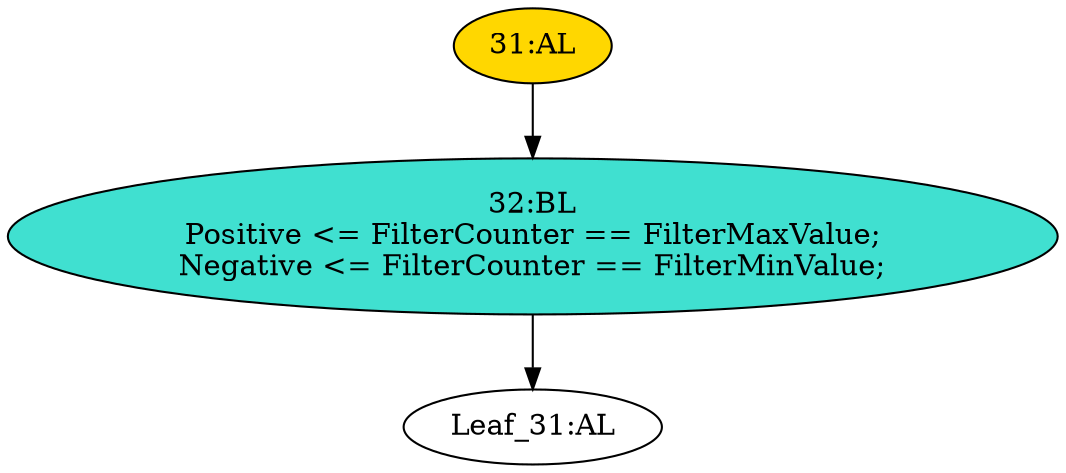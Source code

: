 strict digraph "" {
	node [label="\N"];
	"32:BL"	 [ast="<pyverilog.vparser.ast.Block object at 0x7ff061cd96d0>",
		fillcolor=turquoise,
		label="32:BL
Positive <= FilterCounter == FilterMaxValue;
Negative <= FilterCounter == FilterMinValue;",
		statements="[<pyverilog.vparser.ast.NonblockingSubstitution object at 0x7ff061cd9090>, <pyverilog.vparser.ast.NonblockingSubstitution object \
at 0x7ff061cd9490>]",
		style=filled,
		typ=Block];
	"Leaf_31:AL"	 [def_var="['Positive', 'Negative']",
		label="Leaf_31:AL"];
	"32:BL" -> "Leaf_31:AL"	 [cond="[]",
		lineno=None];
	"31:AL"	 [ast="<pyverilog.vparser.ast.Always object at 0x7ff061cd9710>",
		clk_sens=True,
		fillcolor=gold,
		label="31:AL",
		sens="['MainClock']",
		statements="[]",
		style=filled,
		typ=Always,
		use_var="['FilterCounter']"];
	"31:AL" -> "32:BL"	 [cond="[]",
		lineno=None];
}
